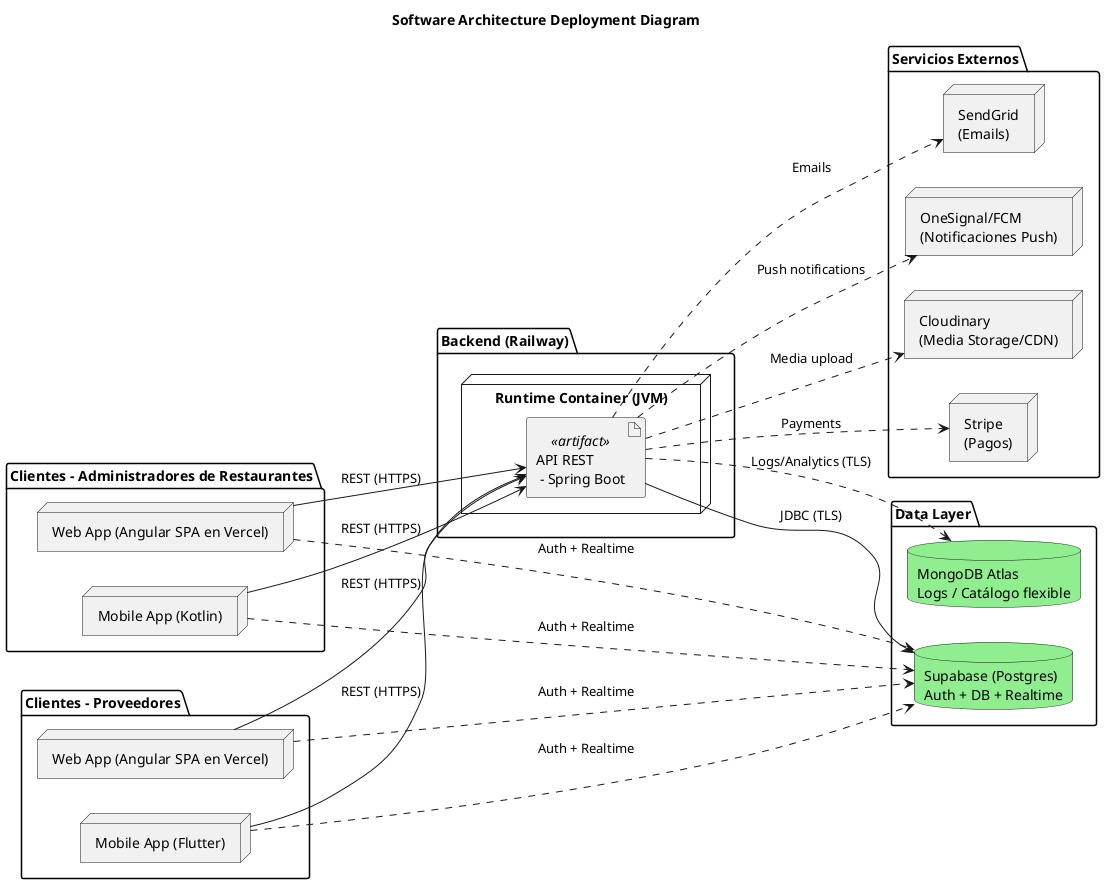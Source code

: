 @startuml DeploymentDiagramRestock
title Software Architecture Deployment Diagram
skinparam shadowing false
skinparam componentStyle uml4
skinparam wrapWidth 220
skinparam maxMessageSize 220
left to right direction

' =======================
' CAPA 1: CLIENTES (SEGMENTOS)
' =======================
package "Clientes - Administradores de Restaurantes" {
  node "Web App (Angular SPA en Vercel)" as rest_web
  node "Mobile App (Kotlin)" as rest_mobile
}

package "Clientes - Proveedores" {
  node "Web App (Angular SPA en Vercel)" as prov_web
  node "Mobile App (Flutter)" as prov_mobile
}

' =======================
' CAPA 2: BACKEND
' =======================
package "Backend (Railway)" {
  node "Runtime Container (JVM)" as jvm {
    artifact "API REST\n - Spring Boot" <<artifact>> as be
  }
}

' =======================
' CAPA 3: DATA LAYER
' =======================
package "Data Layer" {
  database "Supabase (Postgres)\nAuth + DB + Realtime" as supabase #lightgreen
  database "MongoDB Atlas\nLogs / Catálogo flexible" as mongo #lightgreen
}

' =======================
' CAPA 4: SERVICIOS EXTERNOS
' =======================
package "Servicios Externos" {
  node "Cloudinary\n(Media Storage/CDN)" as cloudinary
  node "Stripe\n(Pagos)" as stripe
  node "SendGrid\n(Emails)" as sendgrid
  node "OneSignal/FCM\n(Notificaciones Push)" as pushsvc
}

' =======================
' FLUJOS
' =======================

' Restaurantes
rest_mobile --> be : REST (HTTPS)
rest_web --> be : REST (HTTPS)
rest_mobile ..> supabase : Auth + Realtime
rest_web ..> supabase : Auth + Realtime

' Proveedores
prov_web --> be : REST (HTTPS)
prov_web ..> supabase : Auth + Realtime
prov_mobile --> be : REST (HTTPS)
prov_mobile ..> supabase : Auth + Realtime

' Backend -> Data
be --> supabase : JDBC (TLS)
be ..> mongo : Logs/Analytics (TLS)

' Backend -> Servicios externos
be ..> cloudinary : Media upload
be ..> stripe : Payments
be ..> sendgrid : Emails
be ..> pushsvc : Push notifications

@enduml